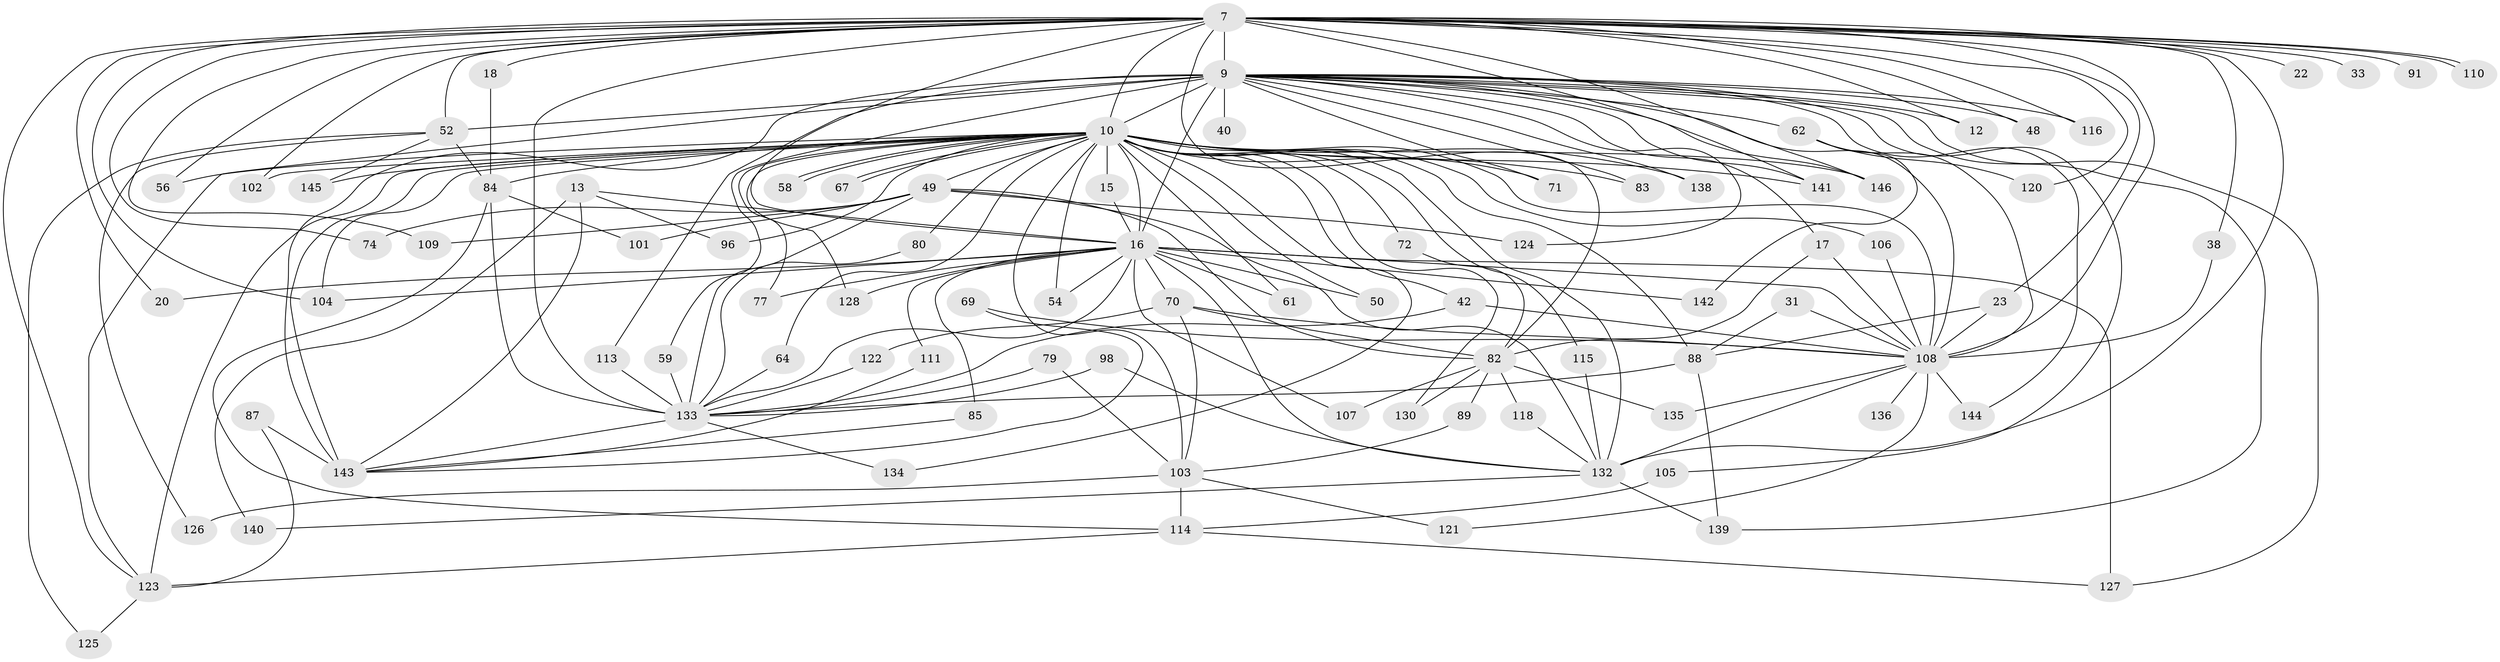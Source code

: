 // original degree distribution, {29: 0.00684931506849315, 24: 0.00684931506849315, 19: 0.0136986301369863, 18: 0.00684931506849315, 31: 0.00684931506849315, 28: 0.00684931506849315, 21: 0.00684931506849315, 22: 0.00684931506849315, 32: 0.00684931506849315, 3: 0.1506849315068493, 2: 0.5821917808219178, 5: 0.0547945205479452, 4: 0.08904109589041095, 15: 0.00684931506849315, 6: 0.0273972602739726, 7: 0.00684931506849315, 8: 0.00684931506849315, 9: 0.00684931506849315}
// Generated by graph-tools (version 1.1) at 2025/48/03/04/25 21:48:32]
// undirected, 87 vertices, 185 edges
graph export_dot {
graph [start="1"]
  node [color=gray90,style=filled];
  7 [super="+1"];
  9 [super="+2"];
  10 [super="+5"];
  12;
  13;
  15;
  16 [super="+11+8"];
  17;
  18;
  20;
  22;
  23;
  31;
  33;
  38;
  40;
  42;
  48;
  49 [super="+34"];
  50;
  52 [super="+19+25"];
  54;
  56;
  58;
  59;
  61;
  62;
  64;
  67;
  69;
  70 [super="+32"];
  71 [super="+45"];
  72;
  74;
  77;
  79;
  80;
  82 [super="+63+66"];
  83;
  84 [super="+51+60+78"];
  85;
  87;
  88 [super="+27"];
  89;
  91;
  96;
  98;
  101;
  102;
  103 [super="+47"];
  104 [super="+43+68"];
  105;
  106;
  107;
  108 [super="+36+4+94"];
  109;
  110;
  111;
  113 [super="+112+24"];
  114 [super="+99"];
  115;
  116;
  118;
  120;
  121;
  122;
  123 [super="+37+30"];
  124;
  125;
  126;
  127 [super="+53"];
  128;
  130;
  132 [super="+55+129"];
  133 [super="+21+117+86+75+14"];
  134;
  135;
  136;
  138;
  139 [super="+100"];
  140;
  141 [super="+131"];
  142;
  143 [super="+39+137"];
  144 [super="+95"];
  145;
  146 [super="+76"];
  7 -- 9 [weight=4];
  7 -- 10 [weight=4];
  7 -- 12;
  7 -- 20;
  7 -- 22 [weight=2];
  7 -- 23;
  7 -- 33 [weight=2];
  7 -- 48;
  7 -- 56;
  7 -- 74;
  7 -- 91 [weight=2];
  7 -- 102;
  7 -- 104 [weight=2];
  7 -- 110;
  7 -- 110;
  7 -- 146;
  7 -- 18;
  7 -- 38;
  7 -- 109;
  7 -- 116;
  7 -- 120;
  7 -- 16 [weight=5];
  7 -- 52 [weight=2];
  7 -- 108 [weight=5];
  7 -- 82;
  7 -- 133 [weight=5];
  7 -- 141;
  7 -- 123;
  7 -- 132 [weight=2];
  9 -- 10 [weight=4];
  9 -- 12;
  9 -- 17 [weight=2];
  9 -- 40 [weight=2];
  9 -- 105;
  9 -- 116;
  9 -- 124;
  9 -- 141;
  9 -- 143 [weight=4];
  9 -- 138;
  9 -- 139;
  9 -- 71;
  9 -- 144;
  9 -- 83;
  9 -- 48;
  9 -- 113 [weight=2];
  9 -- 59;
  9 -- 62;
  9 -- 127;
  9 -- 16 [weight=5];
  9 -- 52;
  9 -- 108 [weight=4];
  9 -- 146;
  9 -- 123;
  10 -- 49 [weight=2];
  10 -- 56;
  10 -- 58;
  10 -- 58;
  10 -- 64;
  10 -- 67;
  10 -- 67;
  10 -- 72;
  10 -- 77;
  10 -- 103 [weight=3];
  10 -- 106;
  10 -- 115;
  10 -- 134;
  10 -- 138;
  10 -- 145;
  10 -- 128;
  10 -- 130;
  10 -- 15;
  10 -- 143 [weight=2];
  10 -- 80;
  10 -- 83;
  10 -- 88 [weight=2];
  10 -- 96;
  10 -- 102;
  10 -- 42;
  10 -- 50;
  10 -- 54;
  10 -- 61;
  10 -- 16 [weight=4];
  10 -- 108 [weight=6];
  10 -- 71;
  10 -- 84;
  10 -- 146;
  10 -- 141;
  10 -- 123 [weight=3];
  10 -- 104;
  10 -- 132;
  13 -- 96;
  13 -- 140;
  13 -- 16 [weight=2];
  13 -- 143;
  15 -- 16;
  16 -- 61;
  16 -- 107;
  16 -- 128;
  16 -- 70;
  16 -- 142;
  16 -- 77;
  16 -- 20;
  16 -- 85;
  16 -- 108 [weight=6];
  16 -- 111;
  16 -- 50;
  16 -- 54;
  16 -- 127 [weight=3];
  16 -- 133 [weight=2];
  16 -- 104;
  16 -- 132;
  17 -- 82;
  17 -- 108;
  18 -- 84;
  23 -- 88;
  23 -- 108;
  31 -- 88;
  31 -- 108;
  38 -- 108;
  42 -- 133;
  42 -- 108;
  49 -- 109;
  49 -- 124;
  49 -- 101;
  49 -- 74;
  49 -- 133;
  49 -- 82;
  49 -- 132;
  52 -- 126;
  52 -- 125;
  52 -- 145;
  52 -- 84;
  59 -- 133;
  62 -- 120;
  62 -- 142;
  62 -- 108;
  64 -- 133;
  69 -- 143;
  69 -- 108;
  70 -- 122;
  70 -- 103;
  70 -- 108 [weight=2];
  70 -- 82;
  72 -- 82;
  79 -- 103;
  79 -- 133;
  80 -- 133;
  82 -- 130;
  82 -- 135;
  82 -- 107;
  82 -- 118;
  82 -- 89;
  84 -- 133 [weight=2];
  84 -- 101;
  84 -- 114;
  85 -- 143;
  87 -- 143;
  87 -- 123;
  88 -- 139;
  88 -- 133;
  89 -- 103;
  98 -- 133;
  98 -- 132;
  103 -- 121;
  103 -- 114;
  103 -- 126;
  105 -- 114;
  106 -- 108;
  108 -- 135;
  108 -- 136 [weight=2];
  108 -- 144 [weight=2];
  108 -- 121;
  108 -- 132 [weight=2];
  111 -- 143;
  113 -- 133 [weight=2];
  114 -- 123;
  114 -- 127;
  115 -- 132;
  118 -- 132;
  122 -- 133;
  123 -- 125;
  132 -- 139;
  132 -- 140;
  133 -- 134;
  133 -- 143;
}
